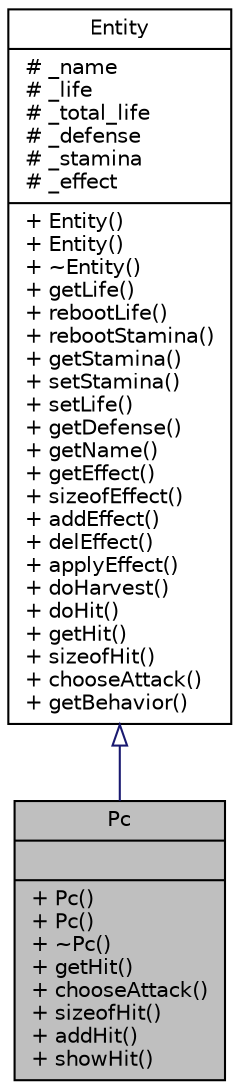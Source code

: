 digraph "Pc"
{
 // LATEX_PDF_SIZE
  edge [fontname="Helvetica",fontsize="10",labelfontname="Helvetica",labelfontsize="10"];
  node [fontname="Helvetica",fontsize="10",shape=record];
  Node1 [label="{Pc\n||+ Pc()\l+ Pc()\l+ ~Pc()\l+ getHit()\l+ chooseAttack()\l+ sizeofHit()\l+ addHit()\l+ showHit()\l}",height=0.2,width=0.4,color="black", fillcolor="grey75", style="filled", fontcolor="black",tooltip=" "];
  Node2 -> Node1 [dir="back",color="midnightblue",fontsize="10",style="solid",arrowtail="onormal",fontname="Helvetica"];
  Node2 [label="{Entity\n|# _name\l# _life\l# _total_life\l# _defense\l# _stamina\l# _effect\l|+ Entity()\l+ Entity()\l+ ~Entity()\l+ getLife()\l+ rebootLife()\l+ rebootStamina()\l+ getStamina()\l+ setStamina()\l+ setLife()\l+ getDefense()\l+ getName()\l+ getEffect()\l+ sizeofEffect()\l+ addEffect()\l+ delEffect()\l+ applyEffect()\l+ doHarvest()\l+ doHit()\l+ getHit()\l+ sizeofHit()\l+ chooseAttack()\l+ getBehavior()\l}",height=0.2,width=0.4,color="black", fillcolor="white", style="filled",URL="$classEntity.html",tooltip=" "];
}
